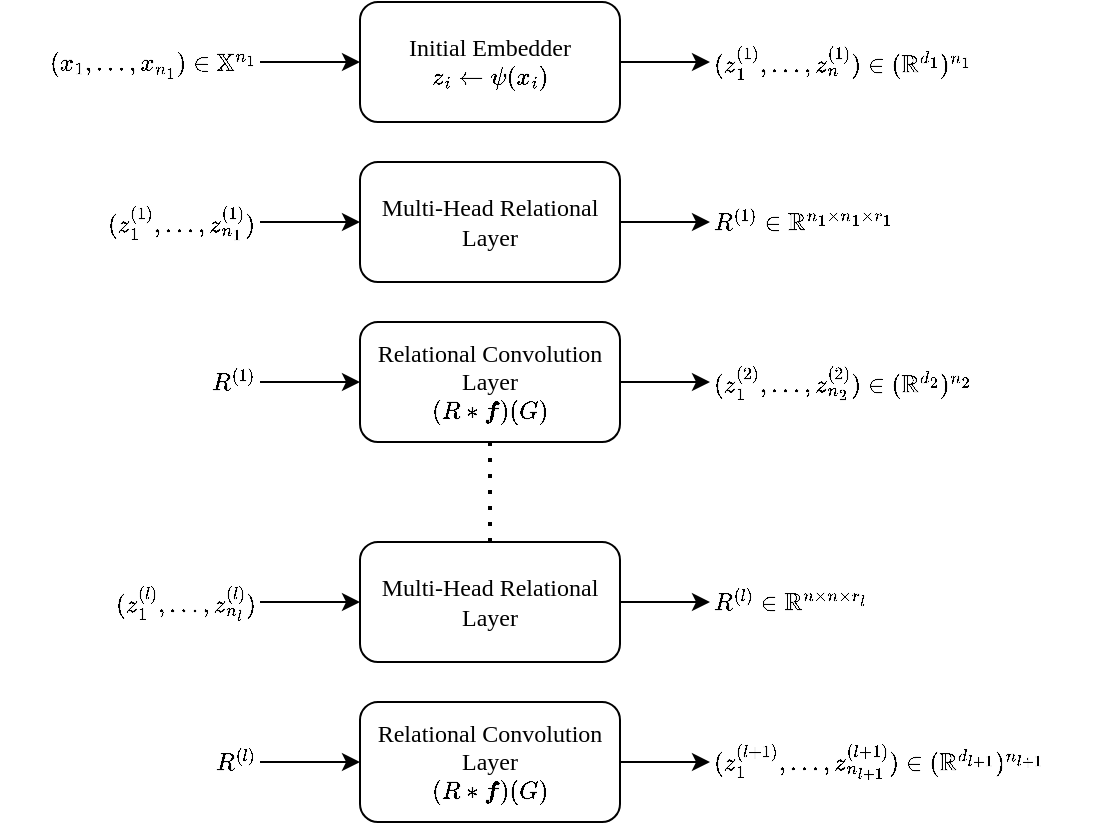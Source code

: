 <mxfile version="21.5.2">
  <diagram name="Page-1" id="ZpWkp97cVVQftHfpWv77">
    <mxGraphModel dx="1434" dy="792" grid="1" gridSize="10" guides="1" tooltips="1" connect="1" arrows="1" fold="1" page="1" pageScale="1" pageWidth="850" pageHeight="1100" math="1" shadow="0">
      <root>
        <mxCell id="0" />
        <mxCell id="1" parent="0" />
        <mxCell id="tt38cT8SO8tVv-yL0Pu6-14" style="edgeStyle=orthogonalEdgeStyle;rounded=0;orthogonalLoop=1;jettySize=auto;html=1;exitX=1;exitY=0.5;exitDx=0;exitDy=0;fontFamily=Lucida Console;" parent="1" source="tt38cT8SO8tVv-yL0Pu6-1" target="tt38cT8SO8tVv-yL0Pu6-4" edge="1">
          <mxGeometry relative="1" as="geometry" />
        </mxCell>
        <mxCell id="tt38cT8SO8tVv-yL0Pu6-1" value="&lt;font face=&quot;Lucida Console&quot;&gt;Multi-Head Relational Layer&lt;br&gt;&lt;/font&gt;" style="rounded=1;whiteSpace=wrap;html=1;" parent="1" vertex="1">
          <mxGeometry x="340" y="180" width="130" height="60" as="geometry" />
        </mxCell>
        <mxCell id="tt38cT8SO8tVv-yL0Pu6-3" style="edgeStyle=orthogonalEdgeStyle;rounded=0;orthogonalLoop=1;jettySize=auto;html=1;entryX=0;entryY=0.5;entryDx=0;entryDy=0;fontFamily=Lucida Console;" parent="1" source="tt38cT8SO8tVv-yL0Pu6-2" target="tt38cT8SO8tVv-yL0Pu6-1" edge="1">
          <mxGeometry relative="1" as="geometry" />
        </mxCell>
        <mxCell id="tt38cT8SO8tVv-yL0Pu6-2" value="\((z_1^{(1)}, ..., z_{n_1}^{(1)})\)" style="text;html=1;strokeColor=none;fillColor=none;align=right;verticalAlign=middle;whiteSpace=wrap;rounded=0;fontFamily=Lucida Console;" parent="1" vertex="1">
          <mxGeometry x="170" y="187.5" width="120" height="45" as="geometry" />
        </mxCell>
        <mxCell id="tt38cT8SO8tVv-yL0Pu6-4" value="\(R^{(1)} \in \mathbb{R}^{n_1 \times n_1 \times r_1}\)" style="text;html=1;strokeColor=none;fillColor=none;align=left;verticalAlign=middle;whiteSpace=wrap;rounded=0;fontFamily=Lucida Console;" parent="1" vertex="1">
          <mxGeometry x="515" y="187.5" width="115" height="45" as="geometry" />
        </mxCell>
        <mxCell id="tt38cT8SO8tVv-yL0Pu6-9" style="edgeStyle=orthogonalEdgeStyle;rounded=0;orthogonalLoop=1;jettySize=auto;html=1;exitX=1;exitY=0.5;exitDx=0;exitDy=0;entryX=0;entryY=0.5;entryDx=0;entryDy=0;fontFamily=Lucida Console;" parent="1" source="tt38cT8SO8tVv-yL0Pu6-10" target="tt38cT8SO8tVv-yL0Pu6-13" edge="1">
          <mxGeometry relative="1" as="geometry" />
        </mxCell>
        <mxCell id="tt38cT8SO8tVv-yL0Pu6-10" value="&lt;font face=&quot;Lucida Console&quot;&gt;Initial Embedder&lt;br&gt;\(z_i \leftarrow \psi(x_i)\)&lt;br&gt;&lt;/font&gt;" style="rounded=1;whiteSpace=wrap;html=1;" parent="1" vertex="1">
          <mxGeometry x="340" y="100" width="130" height="60" as="geometry" />
        </mxCell>
        <mxCell id="tt38cT8SO8tVv-yL0Pu6-11" style="edgeStyle=orthogonalEdgeStyle;rounded=0;orthogonalLoop=1;jettySize=auto;html=1;entryX=0;entryY=0.5;entryDx=0;entryDy=0;fontFamily=Lucida Console;" parent="1" source="tt38cT8SO8tVv-yL0Pu6-12" target="tt38cT8SO8tVv-yL0Pu6-10" edge="1">
          <mxGeometry relative="1" as="geometry" />
        </mxCell>
        <mxCell id="tt38cT8SO8tVv-yL0Pu6-12" value="\((x_1, ..., x_{n_1}) \in \mathbb{X}^{n_1}\)" style="text;html=1;strokeColor=none;fillColor=none;align=right;verticalAlign=middle;whiteSpace=wrap;rounded=0;fontFamily=Lucida Console;" parent="1" vertex="1">
          <mxGeometry x="160" y="107.5" width="130" height="45" as="geometry" />
        </mxCell>
        <mxCell id="tt38cT8SO8tVv-yL0Pu6-13" value="\((z_1^{(1)}, ..., z_n^{(1)}) \in (\mathbb{R}^{d_1})^{n_1} \)" style="text;html=1;strokeColor=none;fillColor=none;align=left;verticalAlign=middle;whiteSpace=wrap;rounded=0;fontFamily=Lucida Console;" parent="1" vertex="1">
          <mxGeometry x="515" y="107.5" width="155" height="45" as="geometry" />
        </mxCell>
        <mxCell id="tt38cT8SO8tVv-yL0Pu6-15" style="edgeStyle=orthogonalEdgeStyle;rounded=0;orthogonalLoop=1;jettySize=auto;html=1;exitX=1;exitY=0.5;exitDx=0;exitDy=0;fontFamily=Lucida Console;" parent="1" source="tt38cT8SO8tVv-yL0Pu6-16" target="tt38cT8SO8tVv-yL0Pu6-19" edge="1">
          <mxGeometry relative="1" as="geometry" />
        </mxCell>
        <mxCell id="tt38cT8SO8tVv-yL0Pu6-16" value="&lt;font face=&quot;Lucida Console&quot;&gt;Relational Convolution Layer&lt;br&gt;\((R \ast \boldsymbol{f})(G)\)&lt;br&gt;&lt;/font&gt;" style="rounded=1;whiteSpace=wrap;html=1;" parent="1" vertex="1">
          <mxGeometry x="340" y="260" width="130" height="60" as="geometry" />
        </mxCell>
        <mxCell id="tt38cT8SO8tVv-yL0Pu6-17" style="edgeStyle=orthogonalEdgeStyle;rounded=0;orthogonalLoop=1;jettySize=auto;html=1;entryX=0;entryY=0.5;entryDx=0;entryDy=0;fontFamily=Lucida Console;" parent="1" source="tt38cT8SO8tVv-yL0Pu6-18" target="tt38cT8SO8tVv-yL0Pu6-16" edge="1">
          <mxGeometry relative="1" as="geometry" />
        </mxCell>
        <mxCell id="tt38cT8SO8tVv-yL0Pu6-18" value="\(R^{(1)}\)" style="text;html=1;strokeColor=none;fillColor=none;align=right;verticalAlign=middle;whiteSpace=wrap;rounded=0;fontFamily=Lucida Console;" parent="1" vertex="1">
          <mxGeometry x="170" y="267.5" width="120" height="45" as="geometry" />
        </mxCell>
        <mxCell id="tt38cT8SO8tVv-yL0Pu6-19" value="\( (z_1^{(2)}, ..., z_{n_2}^{(2)}) \in (\mathbb{R}^{d_2})^{n_2}\)" style="text;html=1;strokeColor=none;fillColor=none;align=left;verticalAlign=middle;whiteSpace=wrap;rounded=0;fontFamily=Lucida Console;" parent="1" vertex="1">
          <mxGeometry x="515" y="267.5" width="155" height="45" as="geometry" />
        </mxCell>
        <mxCell id="tt38cT8SO8tVv-yL0Pu6-22" style="edgeStyle=orthogonalEdgeStyle;rounded=0;orthogonalLoop=1;jettySize=auto;html=1;exitX=1;exitY=0.5;exitDx=0;exitDy=0;fontFamily=Lucida Console;" parent="1" source="tt38cT8SO8tVv-yL0Pu6-23" target="tt38cT8SO8tVv-yL0Pu6-26" edge="1">
          <mxGeometry relative="1" as="geometry" />
        </mxCell>
        <mxCell id="tt38cT8SO8tVv-yL0Pu6-23" value="&lt;font face=&quot;Lucida Console&quot;&gt;Multi-Head Relational Layer&lt;br&gt;&lt;/font&gt;" style="rounded=1;whiteSpace=wrap;html=1;" parent="1" vertex="1">
          <mxGeometry x="340" y="370" width="130" height="60" as="geometry" />
        </mxCell>
        <mxCell id="tt38cT8SO8tVv-yL0Pu6-24" style="edgeStyle=orthogonalEdgeStyle;rounded=0;orthogonalLoop=1;jettySize=auto;html=1;entryX=0;entryY=0.5;entryDx=0;entryDy=0;fontFamily=Lucida Console;" parent="1" source="tt38cT8SO8tVv-yL0Pu6-25" target="tt38cT8SO8tVv-yL0Pu6-23" edge="1">
          <mxGeometry relative="1" as="geometry" />
        </mxCell>
        <mxCell id="tt38cT8SO8tVv-yL0Pu6-25" value="\((z_1^{(l)}, ..., z_{n_l}^{(l)})\)" style="text;html=1;strokeColor=none;fillColor=none;align=right;verticalAlign=middle;whiteSpace=wrap;rounded=0;fontFamily=Lucida Console;" parent="1" vertex="1">
          <mxGeometry x="200" y="377.5" width="90" height="45" as="geometry" />
        </mxCell>
        <mxCell id="tt38cT8SO8tVv-yL0Pu6-26" value="\(R^{(l)} \in \mathbb{R}^{n \times n \times r_l}\)" style="text;html=1;strokeColor=none;fillColor=none;align=left;verticalAlign=middle;whiteSpace=wrap;rounded=0;fontFamily=Lucida Console;" parent="1" vertex="1">
          <mxGeometry x="515" y="377.5" width="105" height="45" as="geometry" />
        </mxCell>
        <mxCell id="tt38cT8SO8tVv-yL0Pu6-27" style="edgeStyle=orthogonalEdgeStyle;rounded=0;orthogonalLoop=1;jettySize=auto;html=1;exitX=1;exitY=0.5;exitDx=0;exitDy=0;fontFamily=Lucida Console;" parent="1" source="tt38cT8SO8tVv-yL0Pu6-28" target="tt38cT8SO8tVv-yL0Pu6-31" edge="1">
          <mxGeometry relative="1" as="geometry" />
        </mxCell>
        <mxCell id="tt38cT8SO8tVv-yL0Pu6-28" value="Relational Convolution Layer&lt;br style=&quot;&quot;&gt;&lt;span style=&quot;&quot;&gt;\((R \ast \boldsymbol{f})(G)\)&lt;/span&gt;&lt;font&gt;&lt;br&gt;&lt;/font&gt;" style="rounded=1;whiteSpace=wrap;html=1;fontFamily=Lucida Console;" parent="1" vertex="1">
          <mxGeometry x="340" y="450" width="130" height="60" as="geometry" />
        </mxCell>
        <mxCell id="tt38cT8SO8tVv-yL0Pu6-29" style="edgeStyle=orthogonalEdgeStyle;rounded=0;orthogonalLoop=1;jettySize=auto;html=1;entryX=0;entryY=0.5;entryDx=0;entryDy=0;fontFamily=Lucida Console;" parent="1" source="tt38cT8SO8tVv-yL0Pu6-30" target="tt38cT8SO8tVv-yL0Pu6-28" edge="1">
          <mxGeometry relative="1" as="geometry" />
        </mxCell>
        <mxCell id="tt38cT8SO8tVv-yL0Pu6-30" value="\(R^{(l)}\)" style="text;html=1;strokeColor=none;fillColor=none;align=right;verticalAlign=middle;whiteSpace=wrap;rounded=0;fontFamily=Lucida Console;" parent="1" vertex="1">
          <mxGeometry x="250" y="457.5" width="40" height="45" as="geometry" />
        </mxCell>
        <mxCell id="tt38cT8SO8tVv-yL0Pu6-31" value="\( (z_1^{(l+1)}, ..., z_{n_{l+1}}^{(l+1)}) \in (\mathbb{R}^{d_{l+1}})^{n_{l+1}}\)" style="text;html=1;strokeColor=none;fillColor=none;align=left;verticalAlign=middle;whiteSpace=wrap;rounded=0;fontFamily=Lucida Console;" parent="1" vertex="1">
          <mxGeometry x="515" y="457.5" width="195" height="45" as="geometry" />
        </mxCell>
        <mxCell id="tt38cT8SO8tVv-yL0Pu6-32" value="" style="endArrow=none;dashed=1;html=1;dashPattern=1 3;strokeWidth=2;rounded=0;fontFamily=Lucida Console;fontSize=11;exitX=0.5;exitY=0;exitDx=0;exitDy=0;entryX=0.5;entryY=1;entryDx=0;entryDy=0;" parent="1" source="tt38cT8SO8tVv-yL0Pu6-23" target="tt38cT8SO8tVv-yL0Pu6-16" edge="1">
          <mxGeometry width="50" height="50" relative="1" as="geometry">
            <mxPoint x="400" y="490" as="sourcePoint" />
            <mxPoint x="450" y="440" as="targetPoint" />
          </mxGeometry>
        </mxCell>
      </root>
    </mxGraphModel>
  </diagram>
</mxfile>
